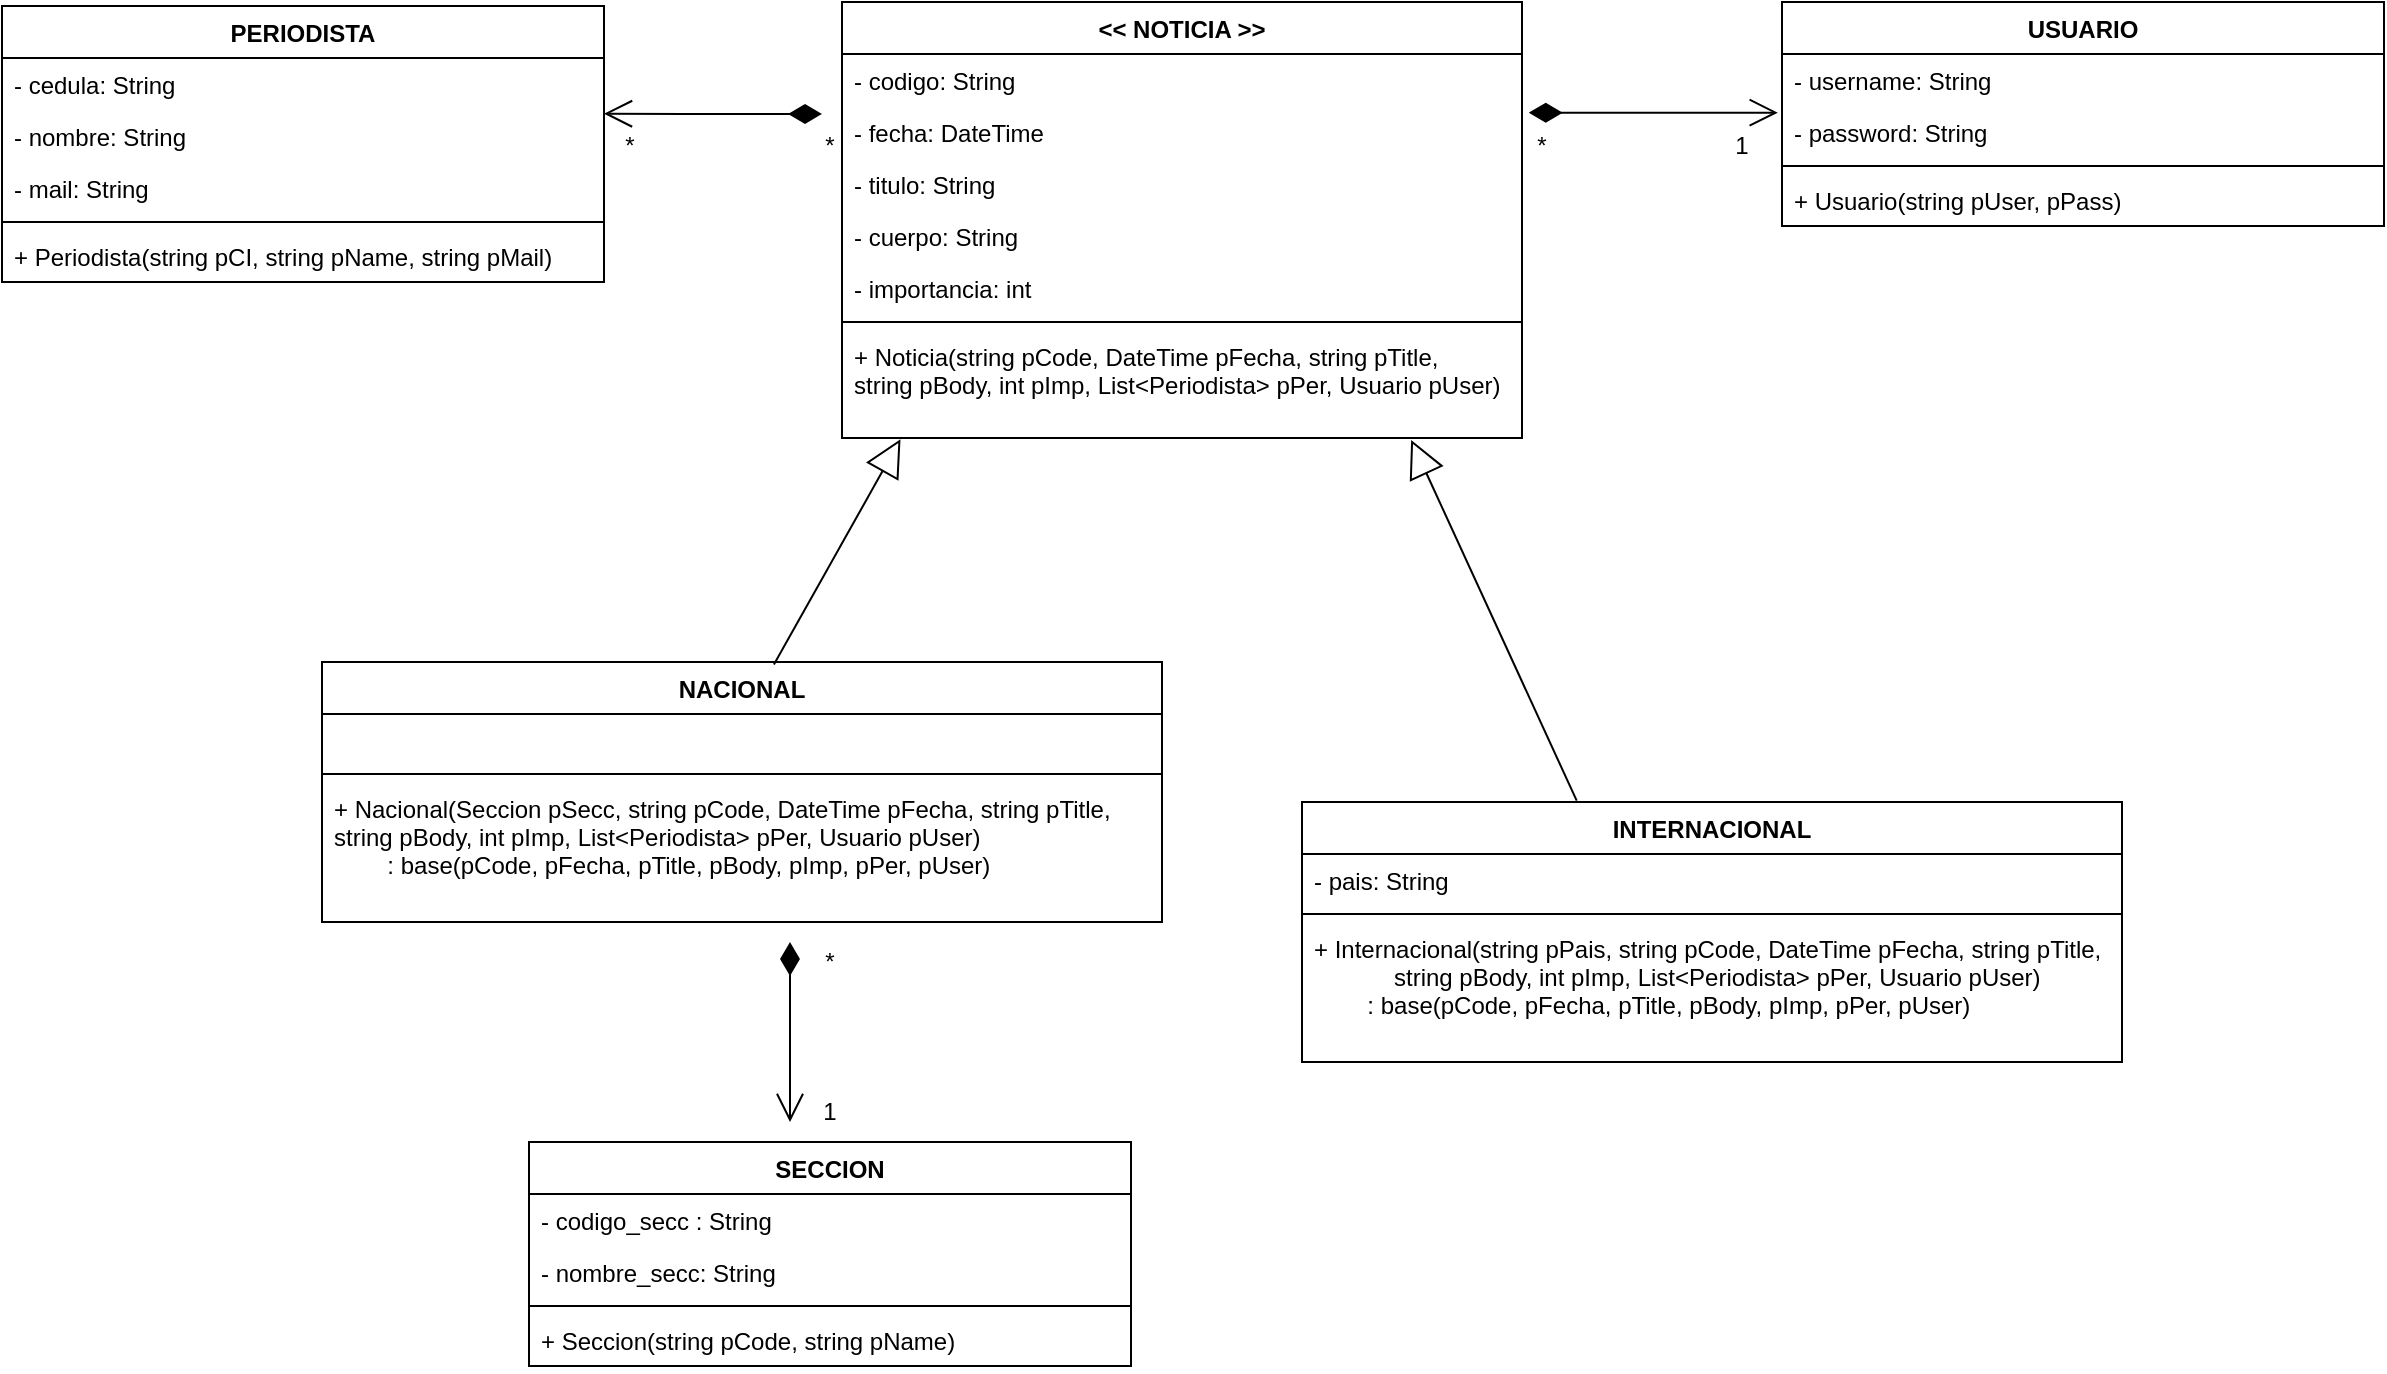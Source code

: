 <mxfile version="14.4.3" type="device"><diagram id="AQ6sl35fRNL2E7JjmiEI" name="Página-1"><mxGraphModel dx="1560" dy="794" grid="1" gridSize="10" guides="1" tooltips="1" connect="1" arrows="1" fold="1" page="1" pageScale="1" pageWidth="827" pageHeight="1169" math="0" shadow="0"><root><mxCell id="0"/><mxCell id="1" parent="0"/><mxCell id="vDVT94aFYE2XbjJs6Q27-1" value="PERIODISTA" style="swimlane;fontStyle=1;align=center;verticalAlign=top;childLayout=stackLayout;horizontal=1;startSize=26;horizontalStack=0;resizeParent=1;resizeParentMax=0;resizeLast=0;collapsible=1;marginBottom=0;" parent="1" vertex="1"><mxGeometry x="100" y="42" width="301" height="138" as="geometry"/></mxCell><mxCell id="vDVT94aFYE2XbjJs6Q27-37" value="- cedula: String" style="text;strokeColor=none;fillColor=none;align=left;verticalAlign=top;spacingLeft=4;spacingRight=4;overflow=hidden;rotatable=0;points=[[0,0.5],[1,0.5]];portConstraint=eastwest;" parent="vDVT94aFYE2XbjJs6Q27-1" vertex="1"><mxGeometry y="26" width="301" height="26" as="geometry"/></mxCell><mxCell id="vDVT94aFYE2XbjJs6Q27-39" value="- nombre: String" style="text;strokeColor=none;fillColor=none;align=left;verticalAlign=top;spacingLeft=4;spacingRight=4;overflow=hidden;rotatable=0;points=[[0,0.5],[1,0.5]];portConstraint=eastwest;" parent="vDVT94aFYE2XbjJs6Q27-1" vertex="1"><mxGeometry y="52" width="301" height="26" as="geometry"/></mxCell><mxCell id="vDVT94aFYE2XbjJs6Q27-38" value="- mail: String" style="text;strokeColor=none;fillColor=none;align=left;verticalAlign=top;spacingLeft=4;spacingRight=4;overflow=hidden;rotatable=0;points=[[0,0.5],[1,0.5]];portConstraint=eastwest;" parent="vDVT94aFYE2XbjJs6Q27-1" vertex="1"><mxGeometry y="78" width="301" height="26" as="geometry"/></mxCell><mxCell id="vDVT94aFYE2XbjJs6Q27-3" value="" style="line;strokeWidth=1;fillColor=none;align=left;verticalAlign=middle;spacingTop=-1;spacingLeft=3;spacingRight=3;rotatable=0;labelPosition=right;points=[];portConstraint=eastwest;" parent="vDVT94aFYE2XbjJs6Q27-1" vertex="1"><mxGeometry y="104" width="301" height="8" as="geometry"/></mxCell><mxCell id="vMHmLoOR5n-chhd5D7J8-2" value="+ Periodista(string pCI, string pName, string pMail)" style="text;strokeColor=none;fillColor=none;align=left;verticalAlign=top;spacingLeft=4;spacingRight=4;overflow=hidden;rotatable=0;points=[[0,0.5],[1,0.5]];portConstraint=eastwest;" parent="vDVT94aFYE2XbjJs6Q27-1" vertex="1"><mxGeometry y="112" width="301" height="26" as="geometry"/></mxCell><mxCell id="vDVT94aFYE2XbjJs6Q27-5" value="&lt;&lt; NOTICIA &gt;&gt;" style="swimlane;fontStyle=1;align=center;verticalAlign=top;childLayout=stackLayout;horizontal=1;startSize=26;horizontalStack=0;resizeParent=1;resizeParentMax=0;resizeLast=0;collapsible=1;marginBottom=0;" parent="1" vertex="1"><mxGeometry x="520" y="40" width="340" height="218" as="geometry"/></mxCell><mxCell id="vDVT94aFYE2XbjJs6Q27-30" value="- codigo: String" style="text;strokeColor=none;fillColor=none;align=left;verticalAlign=top;spacingLeft=4;spacingRight=4;overflow=hidden;rotatable=0;points=[[0,0.5],[1,0.5]];portConstraint=eastwest;" parent="vDVT94aFYE2XbjJs6Q27-5" vertex="1"><mxGeometry y="26" width="340" height="26" as="geometry"/></mxCell><mxCell id="vDVT94aFYE2XbjJs6Q27-31" value="- fecha: DateTime" style="text;strokeColor=none;fillColor=none;align=left;verticalAlign=top;spacingLeft=4;spacingRight=4;overflow=hidden;rotatable=0;points=[[0,0.5],[1,0.5]];portConstraint=eastwest;" parent="vDVT94aFYE2XbjJs6Q27-5" vertex="1"><mxGeometry y="52" width="340" height="26" as="geometry"/></mxCell><mxCell id="vDVT94aFYE2XbjJs6Q27-32" value="- titulo: String" style="text;strokeColor=none;fillColor=none;align=left;verticalAlign=top;spacingLeft=4;spacingRight=4;overflow=hidden;rotatable=0;points=[[0,0.5],[1,0.5]];portConstraint=eastwest;" parent="vDVT94aFYE2XbjJs6Q27-5" vertex="1"><mxGeometry y="78" width="340" height="26" as="geometry"/></mxCell><mxCell id="vDVT94aFYE2XbjJs6Q27-33" value="- cuerpo: String" style="text;strokeColor=none;fillColor=none;align=left;verticalAlign=top;spacingLeft=4;spacingRight=4;overflow=hidden;rotatable=0;points=[[0,0.5],[1,0.5]];portConstraint=eastwest;" parent="vDVT94aFYE2XbjJs6Q27-5" vertex="1"><mxGeometry y="104" width="340" height="26" as="geometry"/></mxCell><mxCell id="vDVT94aFYE2XbjJs6Q27-35" value="- importancia: int" style="text;strokeColor=none;fillColor=none;align=left;verticalAlign=top;spacingLeft=4;spacingRight=4;overflow=hidden;rotatable=0;points=[[0,0.5],[1,0.5]];portConstraint=eastwest;" parent="vDVT94aFYE2XbjJs6Q27-5" vertex="1"><mxGeometry y="130" width="340" height="26" as="geometry"/></mxCell><mxCell id="vDVT94aFYE2XbjJs6Q27-7" value="" style="line;strokeWidth=1;fillColor=none;align=left;verticalAlign=middle;spacingTop=-1;spacingLeft=3;spacingRight=3;rotatable=0;labelPosition=right;points=[];portConstraint=eastwest;" parent="vDVT94aFYE2XbjJs6Q27-5" vertex="1"><mxGeometry y="156" width="340" height="8" as="geometry"/></mxCell><mxCell id="vMHmLoOR5n-chhd5D7J8-4" value="+ Noticia(string pCode, DateTime pFecha, string pTitle, &#10;string pBody, int pImp, List&lt;Periodista&gt; pPer, Usuario pUser)" style="text;strokeColor=none;fillColor=none;align=left;verticalAlign=top;spacingLeft=4;spacingRight=4;overflow=hidden;rotatable=0;points=[[0,0.5],[1,0.5]];portConstraint=eastwest;" parent="vDVT94aFYE2XbjJs6Q27-5" vertex="1"><mxGeometry y="164" width="340" height="54" as="geometry"/></mxCell><mxCell id="vDVT94aFYE2XbjJs6Q27-9" value="" style="endArrow=open;html=1;endSize=12;startArrow=diamondThin;startSize=14;startFill=1;edgeStyle=orthogonalEdgeStyle;align=left;verticalAlign=bottom;" parent="1" edge="1"><mxGeometry x="-0.71" y="24" relative="1" as="geometry"><mxPoint x="510" y="96" as="sourcePoint"/><mxPoint x="401" y="95.83" as="targetPoint"/><mxPoint x="1" as="offset"/><Array as="points"><mxPoint x="451" y="96"/></Array></mxGeometry></mxCell><mxCell id="vDVT94aFYE2XbjJs6Q27-10" value="1" style="text;html=1;strokeColor=none;fillColor=none;align=center;verticalAlign=middle;whiteSpace=wrap;rounded=0;" parent="1" vertex="1"><mxGeometry x="950" y="102" width="40" height="20" as="geometry"/></mxCell><mxCell id="vDVT94aFYE2XbjJs6Q27-11" value="*" style="text;html=1;strokeColor=none;fillColor=none;align=center;verticalAlign=middle;whiteSpace=wrap;rounded=0;" parent="1" vertex="1"><mxGeometry x="494" y="102" width="40" height="20" as="geometry"/></mxCell><mxCell id="vDVT94aFYE2XbjJs6Q27-12" value="NACIONAL" style="swimlane;fontStyle=1;align=center;verticalAlign=top;childLayout=stackLayout;horizontal=1;startSize=26;horizontalStack=0;resizeParent=1;resizeParentMax=0;resizeLast=0;collapsible=1;marginBottom=0;" parent="1" vertex="1"><mxGeometry x="260" y="370" width="420" height="130" as="geometry"/></mxCell><mxCell id="6-hJkvkuzauagCVLpN3h-2" value=" " style="text;strokeColor=none;fillColor=none;align=left;verticalAlign=top;spacingLeft=4;spacingRight=4;overflow=hidden;rotatable=0;points=[[0,0.5],[1,0.5]];portConstraint=eastwest;" parent="vDVT94aFYE2XbjJs6Q27-12" vertex="1"><mxGeometry y="26" width="420" height="26" as="geometry"/></mxCell><mxCell id="vDVT94aFYE2XbjJs6Q27-14" value="" style="line;strokeWidth=1;fillColor=none;align=left;verticalAlign=middle;spacingTop=-1;spacingLeft=3;spacingRight=3;rotatable=0;labelPosition=right;points=[];portConstraint=eastwest;" parent="vDVT94aFYE2XbjJs6Q27-12" vertex="1"><mxGeometry y="52" width="420" height="8" as="geometry"/></mxCell><mxCell id="vMHmLoOR5n-chhd5D7J8-7" value="+ Nacional(Seccion pSecc, string pCode, DateTime pFecha, string pTitle, &#10;string pBody, int pImp, List&lt;Periodista&gt; pPer, Usuario pUser) &#10;        : base(pCode, pFecha, pTitle, pBody, pImp, pPer, pUser)" style="text;strokeColor=none;fillColor=none;align=left;verticalAlign=top;spacingLeft=4;spacingRight=4;overflow=hidden;rotatable=0;points=[[0,0.5],[1,0.5]];portConstraint=eastwest;" parent="vDVT94aFYE2XbjJs6Q27-12" vertex="1"><mxGeometry y="60" width="420" height="70" as="geometry"/></mxCell><mxCell id="vDVT94aFYE2XbjJs6Q27-16" value="INTERNACIONAL" style="swimlane;fontStyle=1;align=center;verticalAlign=top;childLayout=stackLayout;horizontal=1;startSize=26;horizontalStack=0;resizeParent=1;resizeParentMax=0;resizeLast=0;collapsible=1;marginBottom=0;" parent="1" vertex="1"><mxGeometry x="750" y="440" width="410" height="130" as="geometry"/></mxCell><mxCell id="vDVT94aFYE2XbjJs6Q27-47" value="- pais: String" style="text;strokeColor=none;fillColor=none;align=left;verticalAlign=top;spacingLeft=4;spacingRight=4;overflow=hidden;rotatable=0;points=[[0,0.5],[1,0.5]];portConstraint=eastwest;" parent="vDVT94aFYE2XbjJs6Q27-16" vertex="1"><mxGeometry y="26" width="410" height="26" as="geometry"/></mxCell><mxCell id="vDVT94aFYE2XbjJs6Q27-18" value="" style="line;strokeWidth=1;fillColor=none;align=left;verticalAlign=middle;spacingTop=-1;spacingLeft=3;spacingRight=3;rotatable=0;labelPosition=right;points=[];portConstraint=eastwest;" parent="vDVT94aFYE2XbjJs6Q27-16" vertex="1"><mxGeometry y="52" width="410" height="8" as="geometry"/></mxCell><mxCell id="vMHmLoOR5n-chhd5D7J8-8" value="+ Internacional(string pPais, string pCode, DateTime pFecha, string pTitle, &#10;            string pBody, int pImp, List&lt;Periodista&gt; pPer, Usuario pUser)&#10;        : base(pCode, pFecha, pTitle, pBody, pImp, pPer, pUser)" style="text;strokeColor=none;fillColor=none;align=left;verticalAlign=top;spacingLeft=4;spacingRight=4;overflow=hidden;rotatable=0;points=[[0,0.5],[1,0.5]];portConstraint=eastwest;" parent="vDVT94aFYE2XbjJs6Q27-16" vertex="1"><mxGeometry y="60" width="410" height="70" as="geometry"/></mxCell><mxCell id="vDVT94aFYE2XbjJs6Q27-21" value="1" style="text;html=1;strokeColor=none;fillColor=none;align=center;verticalAlign=middle;whiteSpace=wrap;rounded=0;" parent="1" vertex="1"><mxGeometry x="494" y="585" width="40" height="20" as="geometry"/></mxCell><mxCell id="vDVT94aFYE2XbjJs6Q27-22" value="*" style="text;html=1;strokeColor=none;fillColor=none;align=center;verticalAlign=middle;whiteSpace=wrap;rounded=0;" parent="1" vertex="1"><mxGeometry x="494" y="510" width="40" height="20" as="geometry"/></mxCell><mxCell id="vDVT94aFYE2XbjJs6Q27-24" value="USUARIO" style="swimlane;fontStyle=1;align=center;verticalAlign=top;childLayout=stackLayout;horizontal=1;startSize=26;horizontalStack=0;resizeParent=1;resizeParentMax=0;resizeLast=0;collapsible=1;marginBottom=0;" parent="1" vertex="1"><mxGeometry x="990" y="40" width="301" height="112" as="geometry"/></mxCell><mxCell id="vDVT94aFYE2XbjJs6Q27-41" value="- username: String" style="text;strokeColor=none;fillColor=none;align=left;verticalAlign=top;spacingLeft=4;spacingRight=4;overflow=hidden;rotatable=0;points=[[0,0.5],[1,0.5]];portConstraint=eastwest;" parent="vDVT94aFYE2XbjJs6Q27-24" vertex="1"><mxGeometry y="26" width="301" height="26" as="geometry"/></mxCell><mxCell id="vDVT94aFYE2XbjJs6Q27-40" value="- password: String" style="text;strokeColor=none;fillColor=none;align=left;verticalAlign=top;spacingLeft=4;spacingRight=4;overflow=hidden;rotatable=0;points=[[0,0.5],[1,0.5]];portConstraint=eastwest;" parent="vDVT94aFYE2XbjJs6Q27-24" vertex="1"><mxGeometry y="52" width="301" height="26" as="geometry"/></mxCell><mxCell id="vDVT94aFYE2XbjJs6Q27-26" value="" style="line;strokeWidth=1;fillColor=none;align=left;verticalAlign=middle;spacingTop=-1;spacingLeft=3;spacingRight=3;rotatable=0;labelPosition=right;points=[];portConstraint=eastwest;" parent="vDVT94aFYE2XbjJs6Q27-24" vertex="1"><mxGeometry y="78" width="301" height="8" as="geometry"/></mxCell><mxCell id="vMHmLoOR5n-chhd5D7J8-6" value="+ Usuario(string pUser, pPass)" style="text;strokeColor=none;fillColor=none;align=left;verticalAlign=top;spacingLeft=4;spacingRight=4;overflow=hidden;rotatable=0;points=[[0,0.5],[1,0.5]];portConstraint=eastwest;" parent="vDVT94aFYE2XbjJs6Q27-24" vertex="1"><mxGeometry y="86" width="301" height="26" as="geometry"/></mxCell><mxCell id="vDVT94aFYE2XbjJs6Q27-28" value="" style="endArrow=open;html=1;endSize=12;startArrow=diamondThin;startSize=14;startFill=1;edgeStyle=orthogonalEdgeStyle;align=left;verticalAlign=bottom;exitX=1.01;exitY=0.128;exitDx=0;exitDy=0;exitPerimeter=0;entryX=-0.007;entryY=0.128;entryDx=0;entryDy=0;entryPerimeter=0;" parent="1" source="vDVT94aFYE2XbjJs6Q27-31" target="vDVT94aFYE2XbjJs6Q27-40" edge="1"><mxGeometry x="-0.71" y="24" relative="1" as="geometry"><mxPoint x="1028" y="95.75" as="sourcePoint"/><mxPoint x="990" y="210" as="targetPoint"/><mxPoint x="1" as="offset"/></mxGeometry></mxCell><mxCell id="vDVT94aFYE2XbjJs6Q27-42" value="SECCION&#10;" style="swimlane;fontStyle=1;align=center;verticalAlign=top;childLayout=stackLayout;horizontal=1;startSize=26;horizontalStack=0;resizeParent=1;resizeParentMax=0;resizeLast=0;collapsible=1;marginBottom=0;" parent="1" vertex="1"><mxGeometry x="363.5" y="610" width="301" height="112" as="geometry"/></mxCell><mxCell id="vDVT94aFYE2XbjJs6Q27-49" value="- codigo_secc : String" style="text;strokeColor=none;fillColor=none;align=left;verticalAlign=top;spacingLeft=4;spacingRight=4;overflow=hidden;rotatable=0;points=[[0,0.5],[1,0.5]];portConstraint=eastwest;" parent="vDVT94aFYE2XbjJs6Q27-42" vertex="1"><mxGeometry y="26" width="301" height="26" as="geometry"/></mxCell><mxCell id="vDVT94aFYE2XbjJs6Q27-50" value="- nombre_secc: String" style="text;strokeColor=none;fillColor=none;align=left;verticalAlign=top;spacingLeft=4;spacingRight=4;overflow=hidden;rotatable=0;points=[[0,0.5],[1,0.5]];portConstraint=eastwest;" parent="vDVT94aFYE2XbjJs6Q27-42" vertex="1"><mxGeometry y="52" width="301" height="26" as="geometry"/></mxCell><mxCell id="vDVT94aFYE2XbjJs6Q27-44" value="" style="line;strokeWidth=1;fillColor=none;align=left;verticalAlign=middle;spacingTop=-1;spacingLeft=3;spacingRight=3;rotatable=0;labelPosition=right;points=[];portConstraint=eastwest;" parent="vDVT94aFYE2XbjJs6Q27-42" vertex="1"><mxGeometry y="78" width="301" height="8" as="geometry"/></mxCell><mxCell id="vMHmLoOR5n-chhd5D7J8-5" value="+ Seccion(string pCode, string pName)" style="text;strokeColor=none;fillColor=none;align=left;verticalAlign=top;spacingLeft=4;spacingRight=4;overflow=hidden;rotatable=0;points=[[0,0.5],[1,0.5]];portConstraint=eastwest;" parent="vDVT94aFYE2XbjJs6Q27-42" vertex="1"><mxGeometry y="86" width="301" height="26" as="geometry"/></mxCell><mxCell id="vDVT94aFYE2XbjJs6Q27-51" value="*" style="text;html=1;strokeColor=none;fillColor=none;align=center;verticalAlign=middle;whiteSpace=wrap;rounded=0;" parent="1" vertex="1"><mxGeometry x="850" y="102" width="40" height="20" as="geometry"/></mxCell><mxCell id="vDVT94aFYE2XbjJs6Q27-52" value="*" style="text;html=1;strokeColor=none;fillColor=none;align=center;verticalAlign=middle;whiteSpace=wrap;rounded=0;" parent="1" vertex="1"><mxGeometry x="394" y="102" width="40" height="20" as="geometry"/></mxCell><mxCell id="vDVT94aFYE2XbjJs6Q27-53" value="&lt;br&gt;" style="endArrow=block;endSize=16;endFill=0;html=1;exitX=0.538;exitY=0.01;exitDx=0;exitDy=0;exitPerimeter=0;entryX=0.086;entryY=1.011;entryDx=0;entryDy=0;entryPerimeter=0;" parent="1" source="vDVT94aFYE2XbjJs6Q27-12" target="vMHmLoOR5n-chhd5D7J8-4" edge="1"><mxGeometry width="160" relative="1" as="geometry"><mxPoint x="510" y="340" as="sourcePoint"/><mxPoint x="520" y="320" as="targetPoint"/><Array as="points"/></mxGeometry></mxCell><mxCell id="vDVT94aFYE2XbjJs6Q27-54" value="&lt;br&gt;" style="endArrow=block;endSize=16;endFill=0;html=1;exitX=0.335;exitY=-0.005;exitDx=0;exitDy=0;exitPerimeter=0;entryX=0.837;entryY=1.019;entryDx=0;entryDy=0;entryPerimeter=0;" parent="1" source="vDVT94aFYE2XbjJs6Q27-16" target="vMHmLoOR5n-chhd5D7J8-4" edge="1"><mxGeometry width="160" relative="1" as="geometry"><mxPoint x="458.938" y="383.12" as="sourcePoint"/><mxPoint x="850" y="330" as="targetPoint"/><Array as="points"/></mxGeometry></mxCell><mxCell id="vDVT94aFYE2XbjJs6Q27-55" value="" style="endArrow=open;html=1;endSize=12;startArrow=diamondThin;startSize=14;startFill=1;edgeStyle=orthogonalEdgeStyle;align=left;verticalAlign=bottom;" parent="1" edge="1"><mxGeometry x="-0.429" y="-4" relative="1" as="geometry"><mxPoint x="494" y="510" as="sourcePoint"/><mxPoint x="494" y="600" as="targetPoint"/><mxPoint as="offset"/><Array as="points"><mxPoint x="494" y="540"/><mxPoint x="494" y="540"/></Array></mxGeometry></mxCell></root></mxGraphModel></diagram></mxfile>